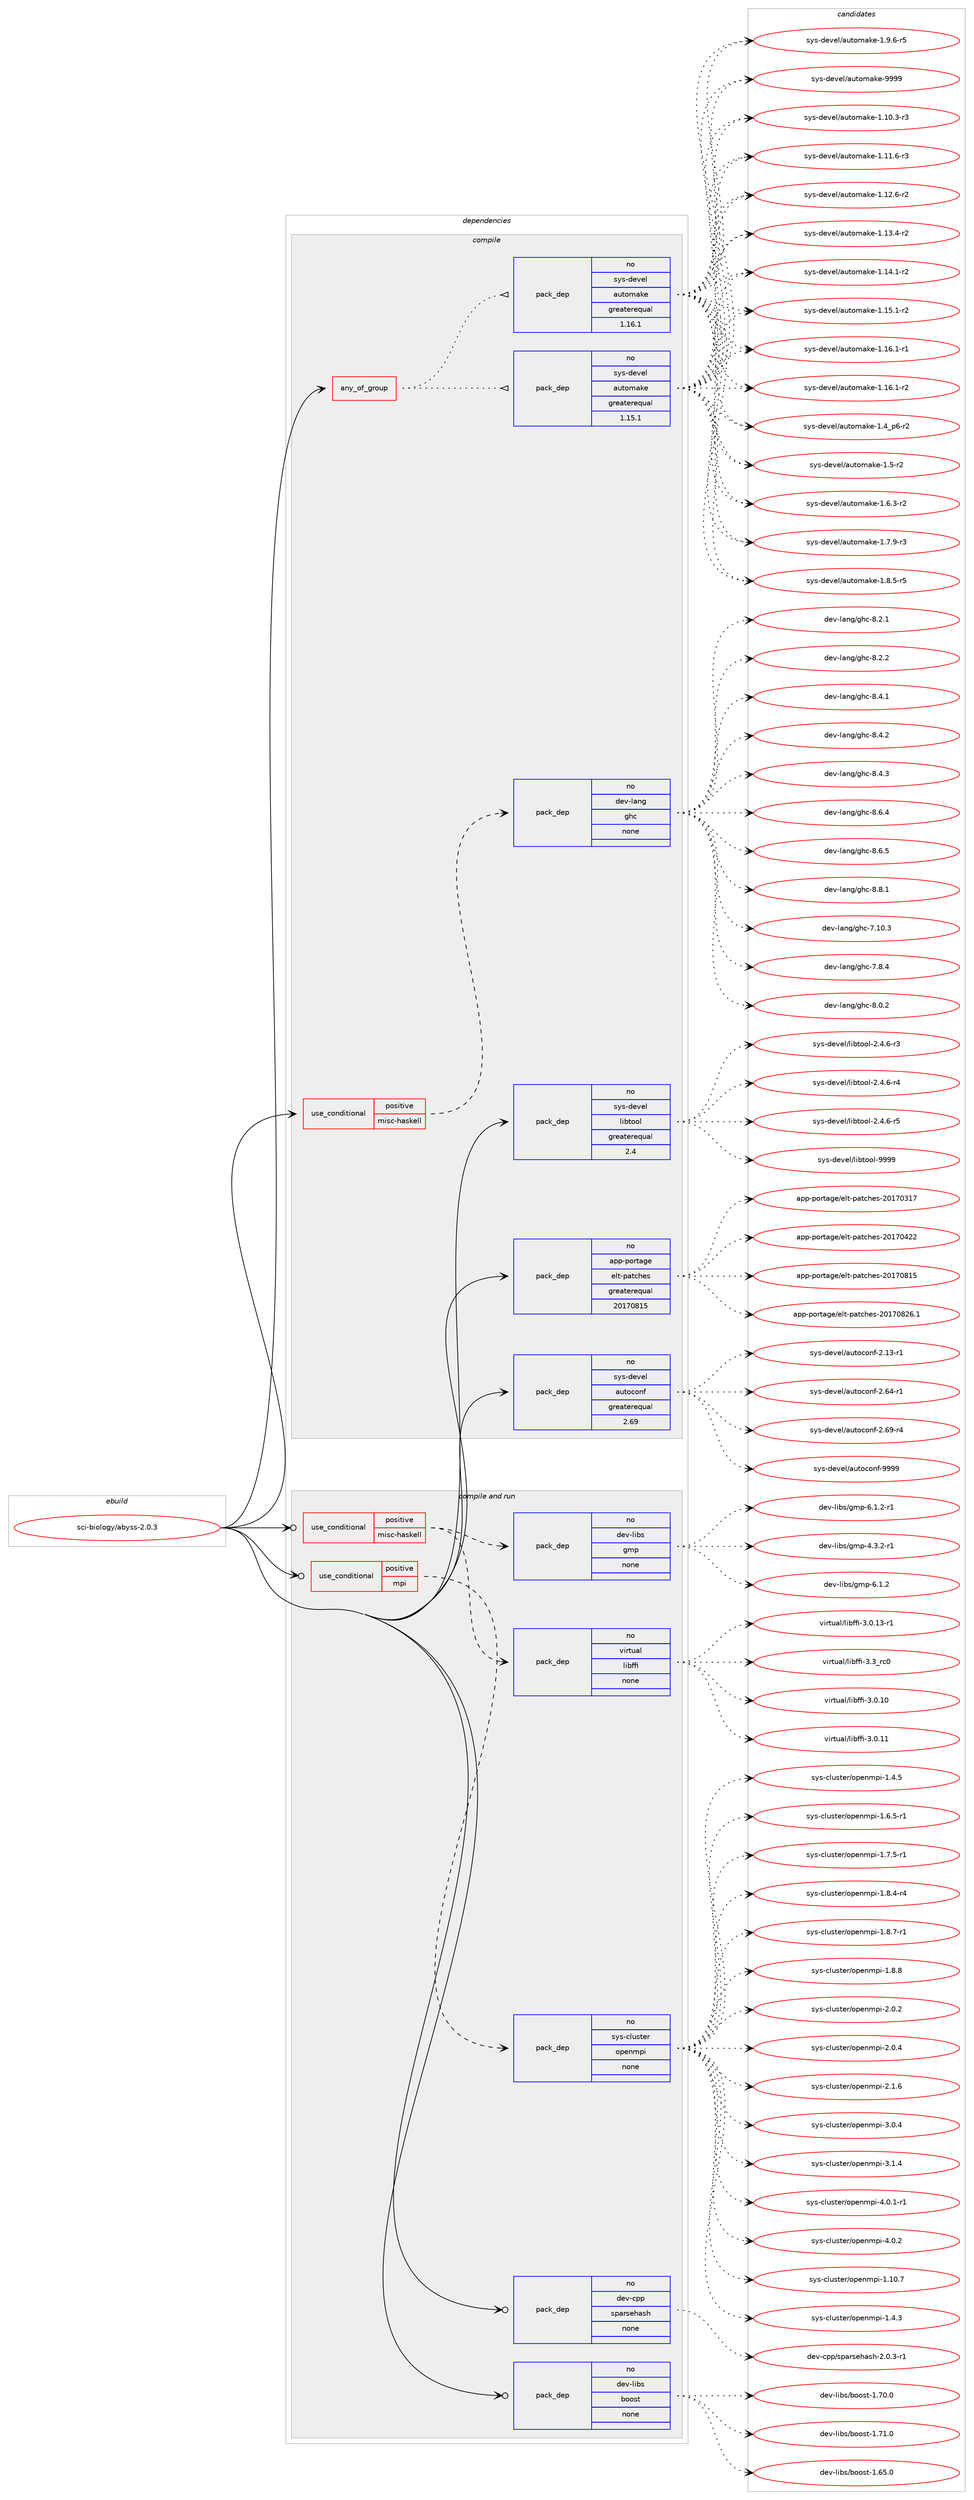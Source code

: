 digraph prolog {

# *************
# Graph options
# *************

newrank=true;
concentrate=true;
compound=true;
graph [rankdir=LR,fontname=Helvetica,fontsize=10,ranksep=1.5];#, ranksep=2.5, nodesep=0.2];
edge  [arrowhead=vee];
node  [fontname=Helvetica,fontsize=10];

# **********
# The ebuild
# **********

subgraph cluster_leftcol {
color=gray;
rank=same;
label=<<i>ebuild</i>>;
id [label="sci-biology/abyss-2.0.3", color=red, width=4, href="../sci-biology/abyss-2.0.3.svg"];
}

# ****************
# The dependencies
# ****************

subgraph cluster_midcol {
color=gray;
label=<<i>dependencies</i>>;
subgraph cluster_compile {
fillcolor="#eeeeee";
style=filled;
label=<<i>compile</i>>;
subgraph any14455 {
dependency849610 [label=<<TABLE BORDER="0" CELLBORDER="1" CELLSPACING="0" CELLPADDING="4"><TR><TD CELLPADDING="10">any_of_group</TD></TR></TABLE>>, shape=none, color=red];subgraph pack628030 {
dependency849611 [label=<<TABLE BORDER="0" CELLBORDER="1" CELLSPACING="0" CELLPADDING="4" WIDTH="220"><TR><TD ROWSPAN="6" CELLPADDING="30">pack_dep</TD></TR><TR><TD WIDTH="110">no</TD></TR><TR><TD>sys-devel</TD></TR><TR><TD>automake</TD></TR><TR><TD>greaterequal</TD></TR><TR><TD>1.16.1</TD></TR></TABLE>>, shape=none, color=blue];
}
dependency849610:e -> dependency849611:w [weight=20,style="dotted",arrowhead="oinv"];
subgraph pack628031 {
dependency849612 [label=<<TABLE BORDER="0" CELLBORDER="1" CELLSPACING="0" CELLPADDING="4" WIDTH="220"><TR><TD ROWSPAN="6" CELLPADDING="30">pack_dep</TD></TR><TR><TD WIDTH="110">no</TD></TR><TR><TD>sys-devel</TD></TR><TR><TD>automake</TD></TR><TR><TD>greaterequal</TD></TR><TR><TD>1.15.1</TD></TR></TABLE>>, shape=none, color=blue];
}
dependency849610:e -> dependency849612:w [weight=20,style="dotted",arrowhead="oinv"];
}
id:e -> dependency849610:w [weight=20,style="solid",arrowhead="vee"];
subgraph cond206622 {
dependency849613 [label=<<TABLE BORDER="0" CELLBORDER="1" CELLSPACING="0" CELLPADDING="4"><TR><TD ROWSPAN="3" CELLPADDING="10">use_conditional</TD></TR><TR><TD>positive</TD></TR><TR><TD>misc-haskell</TD></TR></TABLE>>, shape=none, color=red];
subgraph pack628032 {
dependency849614 [label=<<TABLE BORDER="0" CELLBORDER="1" CELLSPACING="0" CELLPADDING="4" WIDTH="220"><TR><TD ROWSPAN="6" CELLPADDING="30">pack_dep</TD></TR><TR><TD WIDTH="110">no</TD></TR><TR><TD>dev-lang</TD></TR><TR><TD>ghc</TD></TR><TR><TD>none</TD></TR><TR><TD></TD></TR></TABLE>>, shape=none, color=blue];
}
dependency849613:e -> dependency849614:w [weight=20,style="dashed",arrowhead="vee"];
}
id:e -> dependency849613:w [weight=20,style="solid",arrowhead="vee"];
subgraph pack628033 {
dependency849615 [label=<<TABLE BORDER="0" CELLBORDER="1" CELLSPACING="0" CELLPADDING="4" WIDTH="220"><TR><TD ROWSPAN="6" CELLPADDING="30">pack_dep</TD></TR><TR><TD WIDTH="110">no</TD></TR><TR><TD>app-portage</TD></TR><TR><TD>elt-patches</TD></TR><TR><TD>greaterequal</TD></TR><TR><TD>20170815</TD></TR></TABLE>>, shape=none, color=blue];
}
id:e -> dependency849615:w [weight=20,style="solid",arrowhead="vee"];
subgraph pack628034 {
dependency849616 [label=<<TABLE BORDER="0" CELLBORDER="1" CELLSPACING="0" CELLPADDING="4" WIDTH="220"><TR><TD ROWSPAN="6" CELLPADDING="30">pack_dep</TD></TR><TR><TD WIDTH="110">no</TD></TR><TR><TD>sys-devel</TD></TR><TR><TD>autoconf</TD></TR><TR><TD>greaterequal</TD></TR><TR><TD>2.69</TD></TR></TABLE>>, shape=none, color=blue];
}
id:e -> dependency849616:w [weight=20,style="solid",arrowhead="vee"];
subgraph pack628035 {
dependency849617 [label=<<TABLE BORDER="0" CELLBORDER="1" CELLSPACING="0" CELLPADDING="4" WIDTH="220"><TR><TD ROWSPAN="6" CELLPADDING="30">pack_dep</TD></TR><TR><TD WIDTH="110">no</TD></TR><TR><TD>sys-devel</TD></TR><TR><TD>libtool</TD></TR><TR><TD>greaterequal</TD></TR><TR><TD>2.4</TD></TR></TABLE>>, shape=none, color=blue];
}
id:e -> dependency849617:w [weight=20,style="solid",arrowhead="vee"];
}
subgraph cluster_compileandrun {
fillcolor="#eeeeee";
style=filled;
label=<<i>compile and run</i>>;
subgraph cond206623 {
dependency849618 [label=<<TABLE BORDER="0" CELLBORDER="1" CELLSPACING="0" CELLPADDING="4"><TR><TD ROWSPAN="3" CELLPADDING="10">use_conditional</TD></TR><TR><TD>positive</TD></TR><TR><TD>misc-haskell</TD></TR></TABLE>>, shape=none, color=red];
subgraph pack628036 {
dependency849619 [label=<<TABLE BORDER="0" CELLBORDER="1" CELLSPACING="0" CELLPADDING="4" WIDTH="220"><TR><TD ROWSPAN="6" CELLPADDING="30">pack_dep</TD></TR><TR><TD WIDTH="110">no</TD></TR><TR><TD>dev-libs</TD></TR><TR><TD>gmp</TD></TR><TR><TD>none</TD></TR><TR><TD></TD></TR></TABLE>>, shape=none, color=blue];
}
dependency849618:e -> dependency849619:w [weight=20,style="dashed",arrowhead="vee"];
subgraph pack628037 {
dependency849620 [label=<<TABLE BORDER="0" CELLBORDER="1" CELLSPACING="0" CELLPADDING="4" WIDTH="220"><TR><TD ROWSPAN="6" CELLPADDING="30">pack_dep</TD></TR><TR><TD WIDTH="110">no</TD></TR><TR><TD>virtual</TD></TR><TR><TD>libffi</TD></TR><TR><TD>none</TD></TR><TR><TD></TD></TR></TABLE>>, shape=none, color=blue];
}
dependency849618:e -> dependency849620:w [weight=20,style="dashed",arrowhead="vee"];
}
id:e -> dependency849618:w [weight=20,style="solid",arrowhead="odotvee"];
subgraph cond206624 {
dependency849621 [label=<<TABLE BORDER="0" CELLBORDER="1" CELLSPACING="0" CELLPADDING="4"><TR><TD ROWSPAN="3" CELLPADDING="10">use_conditional</TD></TR><TR><TD>positive</TD></TR><TR><TD>mpi</TD></TR></TABLE>>, shape=none, color=red];
subgraph pack628038 {
dependency849622 [label=<<TABLE BORDER="0" CELLBORDER="1" CELLSPACING="0" CELLPADDING="4" WIDTH="220"><TR><TD ROWSPAN="6" CELLPADDING="30">pack_dep</TD></TR><TR><TD WIDTH="110">no</TD></TR><TR><TD>sys-cluster</TD></TR><TR><TD>openmpi</TD></TR><TR><TD>none</TD></TR><TR><TD></TD></TR></TABLE>>, shape=none, color=blue];
}
dependency849621:e -> dependency849622:w [weight=20,style="dashed",arrowhead="vee"];
}
id:e -> dependency849621:w [weight=20,style="solid",arrowhead="odotvee"];
subgraph pack628039 {
dependency849623 [label=<<TABLE BORDER="0" CELLBORDER="1" CELLSPACING="0" CELLPADDING="4" WIDTH="220"><TR><TD ROWSPAN="6" CELLPADDING="30">pack_dep</TD></TR><TR><TD WIDTH="110">no</TD></TR><TR><TD>dev-cpp</TD></TR><TR><TD>sparsehash</TD></TR><TR><TD>none</TD></TR><TR><TD></TD></TR></TABLE>>, shape=none, color=blue];
}
id:e -> dependency849623:w [weight=20,style="solid",arrowhead="odotvee"];
subgraph pack628040 {
dependency849624 [label=<<TABLE BORDER="0" CELLBORDER="1" CELLSPACING="0" CELLPADDING="4" WIDTH="220"><TR><TD ROWSPAN="6" CELLPADDING="30">pack_dep</TD></TR><TR><TD WIDTH="110">no</TD></TR><TR><TD>dev-libs</TD></TR><TR><TD>boost</TD></TR><TR><TD>none</TD></TR><TR><TD></TD></TR></TABLE>>, shape=none, color=blue];
}
id:e -> dependency849624:w [weight=20,style="solid",arrowhead="odotvee"];
}
subgraph cluster_run {
fillcolor="#eeeeee";
style=filled;
label=<<i>run</i>>;
}
}

# **************
# The candidates
# **************

subgraph cluster_choices {
rank=same;
color=gray;
label=<<i>candidates</i>>;

subgraph choice628030 {
color=black;
nodesep=1;
choice11512111545100101118101108479711711611110997107101454946494846514511451 [label="sys-devel/automake-1.10.3-r3", color=red, width=4,href="../sys-devel/automake-1.10.3-r3.svg"];
choice11512111545100101118101108479711711611110997107101454946494946544511451 [label="sys-devel/automake-1.11.6-r3", color=red, width=4,href="../sys-devel/automake-1.11.6-r3.svg"];
choice11512111545100101118101108479711711611110997107101454946495046544511450 [label="sys-devel/automake-1.12.6-r2", color=red, width=4,href="../sys-devel/automake-1.12.6-r2.svg"];
choice11512111545100101118101108479711711611110997107101454946495146524511450 [label="sys-devel/automake-1.13.4-r2", color=red, width=4,href="../sys-devel/automake-1.13.4-r2.svg"];
choice11512111545100101118101108479711711611110997107101454946495246494511450 [label="sys-devel/automake-1.14.1-r2", color=red, width=4,href="../sys-devel/automake-1.14.1-r2.svg"];
choice11512111545100101118101108479711711611110997107101454946495346494511450 [label="sys-devel/automake-1.15.1-r2", color=red, width=4,href="../sys-devel/automake-1.15.1-r2.svg"];
choice11512111545100101118101108479711711611110997107101454946495446494511449 [label="sys-devel/automake-1.16.1-r1", color=red, width=4,href="../sys-devel/automake-1.16.1-r1.svg"];
choice11512111545100101118101108479711711611110997107101454946495446494511450 [label="sys-devel/automake-1.16.1-r2", color=red, width=4,href="../sys-devel/automake-1.16.1-r2.svg"];
choice115121115451001011181011084797117116111109971071014549465295112544511450 [label="sys-devel/automake-1.4_p6-r2", color=red, width=4,href="../sys-devel/automake-1.4_p6-r2.svg"];
choice11512111545100101118101108479711711611110997107101454946534511450 [label="sys-devel/automake-1.5-r2", color=red, width=4,href="../sys-devel/automake-1.5-r2.svg"];
choice115121115451001011181011084797117116111109971071014549465446514511450 [label="sys-devel/automake-1.6.3-r2", color=red, width=4,href="../sys-devel/automake-1.6.3-r2.svg"];
choice115121115451001011181011084797117116111109971071014549465546574511451 [label="sys-devel/automake-1.7.9-r3", color=red, width=4,href="../sys-devel/automake-1.7.9-r3.svg"];
choice115121115451001011181011084797117116111109971071014549465646534511453 [label="sys-devel/automake-1.8.5-r5", color=red, width=4,href="../sys-devel/automake-1.8.5-r5.svg"];
choice115121115451001011181011084797117116111109971071014549465746544511453 [label="sys-devel/automake-1.9.6-r5", color=red, width=4,href="../sys-devel/automake-1.9.6-r5.svg"];
choice115121115451001011181011084797117116111109971071014557575757 [label="sys-devel/automake-9999", color=red, width=4,href="../sys-devel/automake-9999.svg"];
dependency849611:e -> choice11512111545100101118101108479711711611110997107101454946494846514511451:w [style=dotted,weight="100"];
dependency849611:e -> choice11512111545100101118101108479711711611110997107101454946494946544511451:w [style=dotted,weight="100"];
dependency849611:e -> choice11512111545100101118101108479711711611110997107101454946495046544511450:w [style=dotted,weight="100"];
dependency849611:e -> choice11512111545100101118101108479711711611110997107101454946495146524511450:w [style=dotted,weight="100"];
dependency849611:e -> choice11512111545100101118101108479711711611110997107101454946495246494511450:w [style=dotted,weight="100"];
dependency849611:e -> choice11512111545100101118101108479711711611110997107101454946495346494511450:w [style=dotted,weight="100"];
dependency849611:e -> choice11512111545100101118101108479711711611110997107101454946495446494511449:w [style=dotted,weight="100"];
dependency849611:e -> choice11512111545100101118101108479711711611110997107101454946495446494511450:w [style=dotted,weight="100"];
dependency849611:e -> choice115121115451001011181011084797117116111109971071014549465295112544511450:w [style=dotted,weight="100"];
dependency849611:e -> choice11512111545100101118101108479711711611110997107101454946534511450:w [style=dotted,weight="100"];
dependency849611:e -> choice115121115451001011181011084797117116111109971071014549465446514511450:w [style=dotted,weight="100"];
dependency849611:e -> choice115121115451001011181011084797117116111109971071014549465546574511451:w [style=dotted,weight="100"];
dependency849611:e -> choice115121115451001011181011084797117116111109971071014549465646534511453:w [style=dotted,weight="100"];
dependency849611:e -> choice115121115451001011181011084797117116111109971071014549465746544511453:w [style=dotted,weight="100"];
dependency849611:e -> choice115121115451001011181011084797117116111109971071014557575757:w [style=dotted,weight="100"];
}
subgraph choice628031 {
color=black;
nodesep=1;
choice11512111545100101118101108479711711611110997107101454946494846514511451 [label="sys-devel/automake-1.10.3-r3", color=red, width=4,href="../sys-devel/automake-1.10.3-r3.svg"];
choice11512111545100101118101108479711711611110997107101454946494946544511451 [label="sys-devel/automake-1.11.6-r3", color=red, width=4,href="../sys-devel/automake-1.11.6-r3.svg"];
choice11512111545100101118101108479711711611110997107101454946495046544511450 [label="sys-devel/automake-1.12.6-r2", color=red, width=4,href="../sys-devel/automake-1.12.6-r2.svg"];
choice11512111545100101118101108479711711611110997107101454946495146524511450 [label="sys-devel/automake-1.13.4-r2", color=red, width=4,href="../sys-devel/automake-1.13.4-r2.svg"];
choice11512111545100101118101108479711711611110997107101454946495246494511450 [label="sys-devel/automake-1.14.1-r2", color=red, width=4,href="../sys-devel/automake-1.14.1-r2.svg"];
choice11512111545100101118101108479711711611110997107101454946495346494511450 [label="sys-devel/automake-1.15.1-r2", color=red, width=4,href="../sys-devel/automake-1.15.1-r2.svg"];
choice11512111545100101118101108479711711611110997107101454946495446494511449 [label="sys-devel/automake-1.16.1-r1", color=red, width=4,href="../sys-devel/automake-1.16.1-r1.svg"];
choice11512111545100101118101108479711711611110997107101454946495446494511450 [label="sys-devel/automake-1.16.1-r2", color=red, width=4,href="../sys-devel/automake-1.16.1-r2.svg"];
choice115121115451001011181011084797117116111109971071014549465295112544511450 [label="sys-devel/automake-1.4_p6-r2", color=red, width=4,href="../sys-devel/automake-1.4_p6-r2.svg"];
choice11512111545100101118101108479711711611110997107101454946534511450 [label="sys-devel/automake-1.5-r2", color=red, width=4,href="../sys-devel/automake-1.5-r2.svg"];
choice115121115451001011181011084797117116111109971071014549465446514511450 [label="sys-devel/automake-1.6.3-r2", color=red, width=4,href="../sys-devel/automake-1.6.3-r2.svg"];
choice115121115451001011181011084797117116111109971071014549465546574511451 [label="sys-devel/automake-1.7.9-r3", color=red, width=4,href="../sys-devel/automake-1.7.9-r3.svg"];
choice115121115451001011181011084797117116111109971071014549465646534511453 [label="sys-devel/automake-1.8.5-r5", color=red, width=4,href="../sys-devel/automake-1.8.5-r5.svg"];
choice115121115451001011181011084797117116111109971071014549465746544511453 [label="sys-devel/automake-1.9.6-r5", color=red, width=4,href="../sys-devel/automake-1.9.6-r5.svg"];
choice115121115451001011181011084797117116111109971071014557575757 [label="sys-devel/automake-9999", color=red, width=4,href="../sys-devel/automake-9999.svg"];
dependency849612:e -> choice11512111545100101118101108479711711611110997107101454946494846514511451:w [style=dotted,weight="100"];
dependency849612:e -> choice11512111545100101118101108479711711611110997107101454946494946544511451:w [style=dotted,weight="100"];
dependency849612:e -> choice11512111545100101118101108479711711611110997107101454946495046544511450:w [style=dotted,weight="100"];
dependency849612:e -> choice11512111545100101118101108479711711611110997107101454946495146524511450:w [style=dotted,weight="100"];
dependency849612:e -> choice11512111545100101118101108479711711611110997107101454946495246494511450:w [style=dotted,weight="100"];
dependency849612:e -> choice11512111545100101118101108479711711611110997107101454946495346494511450:w [style=dotted,weight="100"];
dependency849612:e -> choice11512111545100101118101108479711711611110997107101454946495446494511449:w [style=dotted,weight="100"];
dependency849612:e -> choice11512111545100101118101108479711711611110997107101454946495446494511450:w [style=dotted,weight="100"];
dependency849612:e -> choice115121115451001011181011084797117116111109971071014549465295112544511450:w [style=dotted,weight="100"];
dependency849612:e -> choice11512111545100101118101108479711711611110997107101454946534511450:w [style=dotted,weight="100"];
dependency849612:e -> choice115121115451001011181011084797117116111109971071014549465446514511450:w [style=dotted,weight="100"];
dependency849612:e -> choice115121115451001011181011084797117116111109971071014549465546574511451:w [style=dotted,weight="100"];
dependency849612:e -> choice115121115451001011181011084797117116111109971071014549465646534511453:w [style=dotted,weight="100"];
dependency849612:e -> choice115121115451001011181011084797117116111109971071014549465746544511453:w [style=dotted,weight="100"];
dependency849612:e -> choice115121115451001011181011084797117116111109971071014557575757:w [style=dotted,weight="100"];
}
subgraph choice628032 {
color=black;
nodesep=1;
choice1001011184510897110103471031049945554649484651 [label="dev-lang/ghc-7.10.3", color=red, width=4,href="../dev-lang/ghc-7.10.3.svg"];
choice10010111845108971101034710310499455546564652 [label="dev-lang/ghc-7.8.4", color=red, width=4,href="../dev-lang/ghc-7.8.4.svg"];
choice10010111845108971101034710310499455646484650 [label="dev-lang/ghc-8.0.2", color=red, width=4,href="../dev-lang/ghc-8.0.2.svg"];
choice10010111845108971101034710310499455646504649 [label="dev-lang/ghc-8.2.1", color=red, width=4,href="../dev-lang/ghc-8.2.1.svg"];
choice10010111845108971101034710310499455646504650 [label="dev-lang/ghc-8.2.2", color=red, width=4,href="../dev-lang/ghc-8.2.2.svg"];
choice10010111845108971101034710310499455646524649 [label="dev-lang/ghc-8.4.1", color=red, width=4,href="../dev-lang/ghc-8.4.1.svg"];
choice10010111845108971101034710310499455646524650 [label="dev-lang/ghc-8.4.2", color=red, width=4,href="../dev-lang/ghc-8.4.2.svg"];
choice10010111845108971101034710310499455646524651 [label="dev-lang/ghc-8.4.3", color=red, width=4,href="../dev-lang/ghc-8.4.3.svg"];
choice10010111845108971101034710310499455646544652 [label="dev-lang/ghc-8.6.4", color=red, width=4,href="../dev-lang/ghc-8.6.4.svg"];
choice10010111845108971101034710310499455646544653 [label="dev-lang/ghc-8.6.5", color=red, width=4,href="../dev-lang/ghc-8.6.5.svg"];
choice10010111845108971101034710310499455646564649 [label="dev-lang/ghc-8.8.1", color=red, width=4,href="../dev-lang/ghc-8.8.1.svg"];
dependency849614:e -> choice1001011184510897110103471031049945554649484651:w [style=dotted,weight="100"];
dependency849614:e -> choice10010111845108971101034710310499455546564652:w [style=dotted,weight="100"];
dependency849614:e -> choice10010111845108971101034710310499455646484650:w [style=dotted,weight="100"];
dependency849614:e -> choice10010111845108971101034710310499455646504649:w [style=dotted,weight="100"];
dependency849614:e -> choice10010111845108971101034710310499455646504650:w [style=dotted,weight="100"];
dependency849614:e -> choice10010111845108971101034710310499455646524649:w [style=dotted,weight="100"];
dependency849614:e -> choice10010111845108971101034710310499455646524650:w [style=dotted,weight="100"];
dependency849614:e -> choice10010111845108971101034710310499455646524651:w [style=dotted,weight="100"];
dependency849614:e -> choice10010111845108971101034710310499455646544652:w [style=dotted,weight="100"];
dependency849614:e -> choice10010111845108971101034710310499455646544653:w [style=dotted,weight="100"];
dependency849614:e -> choice10010111845108971101034710310499455646564649:w [style=dotted,weight="100"];
}
subgraph choice628033 {
color=black;
nodesep=1;
choice97112112451121111141169710310147101108116451129711699104101115455048495548514955 [label="app-portage/elt-patches-20170317", color=red, width=4,href="../app-portage/elt-patches-20170317.svg"];
choice97112112451121111141169710310147101108116451129711699104101115455048495548525050 [label="app-portage/elt-patches-20170422", color=red, width=4,href="../app-portage/elt-patches-20170422.svg"];
choice97112112451121111141169710310147101108116451129711699104101115455048495548564953 [label="app-portage/elt-patches-20170815", color=red, width=4,href="../app-portage/elt-patches-20170815.svg"];
choice971121124511211111411697103101471011081164511297116991041011154550484955485650544649 [label="app-portage/elt-patches-20170826.1", color=red, width=4,href="../app-portage/elt-patches-20170826.1.svg"];
dependency849615:e -> choice97112112451121111141169710310147101108116451129711699104101115455048495548514955:w [style=dotted,weight="100"];
dependency849615:e -> choice97112112451121111141169710310147101108116451129711699104101115455048495548525050:w [style=dotted,weight="100"];
dependency849615:e -> choice97112112451121111141169710310147101108116451129711699104101115455048495548564953:w [style=dotted,weight="100"];
dependency849615:e -> choice971121124511211111411697103101471011081164511297116991041011154550484955485650544649:w [style=dotted,weight="100"];
}
subgraph choice628034 {
color=black;
nodesep=1;
choice1151211154510010111810110847971171161119911111010245504649514511449 [label="sys-devel/autoconf-2.13-r1", color=red, width=4,href="../sys-devel/autoconf-2.13-r1.svg"];
choice1151211154510010111810110847971171161119911111010245504654524511449 [label="sys-devel/autoconf-2.64-r1", color=red, width=4,href="../sys-devel/autoconf-2.64-r1.svg"];
choice1151211154510010111810110847971171161119911111010245504654574511452 [label="sys-devel/autoconf-2.69-r4", color=red, width=4,href="../sys-devel/autoconf-2.69-r4.svg"];
choice115121115451001011181011084797117116111991111101024557575757 [label="sys-devel/autoconf-9999", color=red, width=4,href="../sys-devel/autoconf-9999.svg"];
dependency849616:e -> choice1151211154510010111810110847971171161119911111010245504649514511449:w [style=dotted,weight="100"];
dependency849616:e -> choice1151211154510010111810110847971171161119911111010245504654524511449:w [style=dotted,weight="100"];
dependency849616:e -> choice1151211154510010111810110847971171161119911111010245504654574511452:w [style=dotted,weight="100"];
dependency849616:e -> choice115121115451001011181011084797117116111991111101024557575757:w [style=dotted,weight="100"];
}
subgraph choice628035 {
color=black;
nodesep=1;
choice1151211154510010111810110847108105981161111111084550465246544511451 [label="sys-devel/libtool-2.4.6-r3", color=red, width=4,href="../sys-devel/libtool-2.4.6-r3.svg"];
choice1151211154510010111810110847108105981161111111084550465246544511452 [label="sys-devel/libtool-2.4.6-r4", color=red, width=4,href="../sys-devel/libtool-2.4.6-r4.svg"];
choice1151211154510010111810110847108105981161111111084550465246544511453 [label="sys-devel/libtool-2.4.6-r5", color=red, width=4,href="../sys-devel/libtool-2.4.6-r5.svg"];
choice1151211154510010111810110847108105981161111111084557575757 [label="sys-devel/libtool-9999", color=red, width=4,href="../sys-devel/libtool-9999.svg"];
dependency849617:e -> choice1151211154510010111810110847108105981161111111084550465246544511451:w [style=dotted,weight="100"];
dependency849617:e -> choice1151211154510010111810110847108105981161111111084550465246544511452:w [style=dotted,weight="100"];
dependency849617:e -> choice1151211154510010111810110847108105981161111111084550465246544511453:w [style=dotted,weight="100"];
dependency849617:e -> choice1151211154510010111810110847108105981161111111084557575757:w [style=dotted,weight="100"];
}
subgraph choice628036 {
color=black;
nodesep=1;
choice1001011184510810598115471031091124552465146504511449 [label="dev-libs/gmp-4.3.2-r1", color=red, width=4,href="../dev-libs/gmp-4.3.2-r1.svg"];
choice100101118451081059811547103109112455446494650 [label="dev-libs/gmp-6.1.2", color=red, width=4,href="../dev-libs/gmp-6.1.2.svg"];
choice1001011184510810598115471031091124554464946504511449 [label="dev-libs/gmp-6.1.2-r1", color=red, width=4,href="../dev-libs/gmp-6.1.2-r1.svg"];
dependency849619:e -> choice1001011184510810598115471031091124552465146504511449:w [style=dotted,weight="100"];
dependency849619:e -> choice100101118451081059811547103109112455446494650:w [style=dotted,weight="100"];
dependency849619:e -> choice1001011184510810598115471031091124554464946504511449:w [style=dotted,weight="100"];
}
subgraph choice628037 {
color=black;
nodesep=1;
choice11810511411611797108471081059810210210545514648464948 [label="virtual/libffi-3.0.10", color=red, width=4,href="../virtual/libffi-3.0.10.svg"];
choice11810511411611797108471081059810210210545514648464949 [label="virtual/libffi-3.0.11", color=red, width=4,href="../virtual/libffi-3.0.11.svg"];
choice118105114116117971084710810598102102105455146484649514511449 [label="virtual/libffi-3.0.13-r1", color=red, width=4,href="../virtual/libffi-3.0.13-r1.svg"];
choice11810511411611797108471081059810210210545514651951149948 [label="virtual/libffi-3.3_rc0", color=red, width=4,href="../virtual/libffi-3.3_rc0.svg"];
dependency849620:e -> choice11810511411611797108471081059810210210545514648464948:w [style=dotted,weight="100"];
dependency849620:e -> choice11810511411611797108471081059810210210545514648464949:w [style=dotted,weight="100"];
dependency849620:e -> choice118105114116117971084710810598102102105455146484649514511449:w [style=dotted,weight="100"];
dependency849620:e -> choice11810511411611797108471081059810210210545514651951149948:w [style=dotted,weight="100"];
}
subgraph choice628038 {
color=black;
nodesep=1;
choice11512111545991081171151161011144711111210111010911210545494649484655 [label="sys-cluster/openmpi-1.10.7", color=red, width=4,href="../sys-cluster/openmpi-1.10.7.svg"];
choice115121115459910811711511610111447111112101110109112105454946524651 [label="sys-cluster/openmpi-1.4.3", color=red, width=4,href="../sys-cluster/openmpi-1.4.3.svg"];
choice115121115459910811711511610111447111112101110109112105454946524653 [label="sys-cluster/openmpi-1.4.5", color=red, width=4,href="../sys-cluster/openmpi-1.4.5.svg"];
choice1151211154599108117115116101114471111121011101091121054549465446534511449 [label="sys-cluster/openmpi-1.6.5-r1", color=red, width=4,href="../sys-cluster/openmpi-1.6.5-r1.svg"];
choice1151211154599108117115116101114471111121011101091121054549465546534511449 [label="sys-cluster/openmpi-1.7.5-r1", color=red, width=4,href="../sys-cluster/openmpi-1.7.5-r1.svg"];
choice1151211154599108117115116101114471111121011101091121054549465646524511452 [label="sys-cluster/openmpi-1.8.4-r4", color=red, width=4,href="../sys-cluster/openmpi-1.8.4-r4.svg"];
choice1151211154599108117115116101114471111121011101091121054549465646554511449 [label="sys-cluster/openmpi-1.8.7-r1", color=red, width=4,href="../sys-cluster/openmpi-1.8.7-r1.svg"];
choice115121115459910811711511610111447111112101110109112105454946564656 [label="sys-cluster/openmpi-1.8.8", color=red, width=4,href="../sys-cluster/openmpi-1.8.8.svg"];
choice115121115459910811711511610111447111112101110109112105455046484650 [label="sys-cluster/openmpi-2.0.2", color=red, width=4,href="../sys-cluster/openmpi-2.0.2.svg"];
choice115121115459910811711511610111447111112101110109112105455046484652 [label="sys-cluster/openmpi-2.0.4", color=red, width=4,href="../sys-cluster/openmpi-2.0.4.svg"];
choice115121115459910811711511610111447111112101110109112105455046494654 [label="sys-cluster/openmpi-2.1.6", color=red, width=4,href="../sys-cluster/openmpi-2.1.6.svg"];
choice115121115459910811711511610111447111112101110109112105455146484652 [label="sys-cluster/openmpi-3.0.4", color=red, width=4,href="../sys-cluster/openmpi-3.0.4.svg"];
choice115121115459910811711511610111447111112101110109112105455146494652 [label="sys-cluster/openmpi-3.1.4", color=red, width=4,href="../sys-cluster/openmpi-3.1.4.svg"];
choice1151211154599108117115116101114471111121011101091121054552464846494511449 [label="sys-cluster/openmpi-4.0.1-r1", color=red, width=4,href="../sys-cluster/openmpi-4.0.1-r1.svg"];
choice115121115459910811711511610111447111112101110109112105455246484650 [label="sys-cluster/openmpi-4.0.2", color=red, width=4,href="../sys-cluster/openmpi-4.0.2.svg"];
dependency849622:e -> choice11512111545991081171151161011144711111210111010911210545494649484655:w [style=dotted,weight="100"];
dependency849622:e -> choice115121115459910811711511610111447111112101110109112105454946524651:w [style=dotted,weight="100"];
dependency849622:e -> choice115121115459910811711511610111447111112101110109112105454946524653:w [style=dotted,weight="100"];
dependency849622:e -> choice1151211154599108117115116101114471111121011101091121054549465446534511449:w [style=dotted,weight="100"];
dependency849622:e -> choice1151211154599108117115116101114471111121011101091121054549465546534511449:w [style=dotted,weight="100"];
dependency849622:e -> choice1151211154599108117115116101114471111121011101091121054549465646524511452:w [style=dotted,weight="100"];
dependency849622:e -> choice1151211154599108117115116101114471111121011101091121054549465646554511449:w [style=dotted,weight="100"];
dependency849622:e -> choice115121115459910811711511610111447111112101110109112105454946564656:w [style=dotted,weight="100"];
dependency849622:e -> choice115121115459910811711511610111447111112101110109112105455046484650:w [style=dotted,weight="100"];
dependency849622:e -> choice115121115459910811711511610111447111112101110109112105455046484652:w [style=dotted,weight="100"];
dependency849622:e -> choice115121115459910811711511610111447111112101110109112105455046494654:w [style=dotted,weight="100"];
dependency849622:e -> choice115121115459910811711511610111447111112101110109112105455146484652:w [style=dotted,weight="100"];
dependency849622:e -> choice115121115459910811711511610111447111112101110109112105455146494652:w [style=dotted,weight="100"];
dependency849622:e -> choice1151211154599108117115116101114471111121011101091121054552464846494511449:w [style=dotted,weight="100"];
dependency849622:e -> choice115121115459910811711511610111447111112101110109112105455246484650:w [style=dotted,weight="100"];
}
subgraph choice628039 {
color=black;
nodesep=1;
choice10010111845991121124711511297114115101104971151044550464846514511449 [label="dev-cpp/sparsehash-2.0.3-r1", color=red, width=4,href="../dev-cpp/sparsehash-2.0.3-r1.svg"];
dependency849623:e -> choice10010111845991121124711511297114115101104971151044550464846514511449:w [style=dotted,weight="100"];
}
subgraph choice628040 {
color=black;
nodesep=1;
choice1001011184510810598115479811111111511645494654534648 [label="dev-libs/boost-1.65.0", color=red, width=4,href="../dev-libs/boost-1.65.0.svg"];
choice1001011184510810598115479811111111511645494655484648 [label="dev-libs/boost-1.70.0", color=red, width=4,href="../dev-libs/boost-1.70.0.svg"];
choice1001011184510810598115479811111111511645494655494648 [label="dev-libs/boost-1.71.0", color=red, width=4,href="../dev-libs/boost-1.71.0.svg"];
dependency849624:e -> choice1001011184510810598115479811111111511645494654534648:w [style=dotted,weight="100"];
dependency849624:e -> choice1001011184510810598115479811111111511645494655484648:w [style=dotted,weight="100"];
dependency849624:e -> choice1001011184510810598115479811111111511645494655494648:w [style=dotted,weight="100"];
}
}

}
